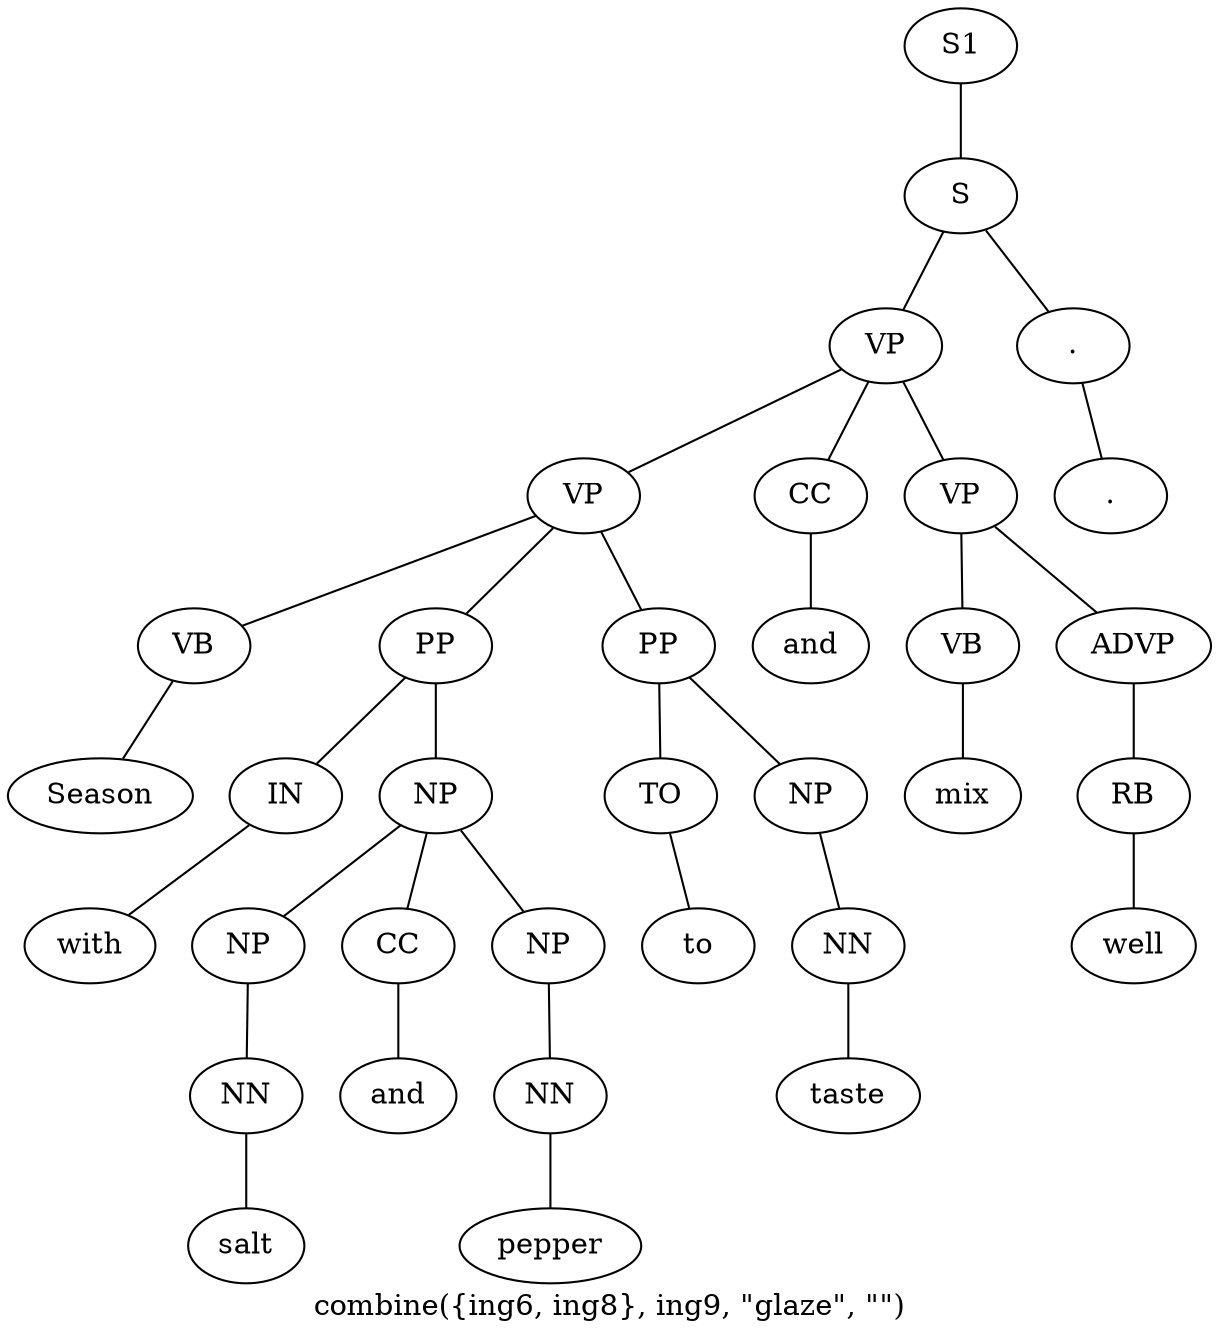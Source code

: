 graph SyntaxGraph {
	label = "combine({ing6, ing8}, ing9, \"glaze\", \"\")";
	Node0 [label="S1"];
	Node1 [label="S"];
	Node2 [label="VP"];
	Node3 [label="VP"];
	Node4 [label="VB"];
	Node5 [label="Season"];
	Node6 [label="PP"];
	Node7 [label="IN"];
	Node8 [label="with"];
	Node9 [label="NP"];
	Node10 [label="NP"];
	Node11 [label="NN"];
	Node12 [label="salt"];
	Node13 [label="CC"];
	Node14 [label="and"];
	Node15 [label="NP"];
	Node16 [label="NN"];
	Node17 [label="pepper"];
	Node18 [label="PP"];
	Node19 [label="TO"];
	Node20 [label="to"];
	Node21 [label="NP"];
	Node22 [label="NN"];
	Node23 [label="taste"];
	Node24 [label="CC"];
	Node25 [label="and"];
	Node26 [label="VP"];
	Node27 [label="VB"];
	Node28 [label="mix"];
	Node29 [label="ADVP"];
	Node30 [label="RB"];
	Node31 [label="well"];
	Node32 [label="."];
	Node33 [label="."];

	Node0 -- Node1;
	Node1 -- Node2;
	Node1 -- Node32;
	Node2 -- Node3;
	Node2 -- Node24;
	Node2 -- Node26;
	Node3 -- Node4;
	Node3 -- Node6;
	Node3 -- Node18;
	Node4 -- Node5;
	Node6 -- Node7;
	Node6 -- Node9;
	Node7 -- Node8;
	Node9 -- Node10;
	Node9 -- Node13;
	Node9 -- Node15;
	Node10 -- Node11;
	Node11 -- Node12;
	Node13 -- Node14;
	Node15 -- Node16;
	Node16 -- Node17;
	Node18 -- Node19;
	Node18 -- Node21;
	Node19 -- Node20;
	Node21 -- Node22;
	Node22 -- Node23;
	Node24 -- Node25;
	Node26 -- Node27;
	Node26 -- Node29;
	Node27 -- Node28;
	Node29 -- Node30;
	Node30 -- Node31;
	Node32 -- Node33;
}